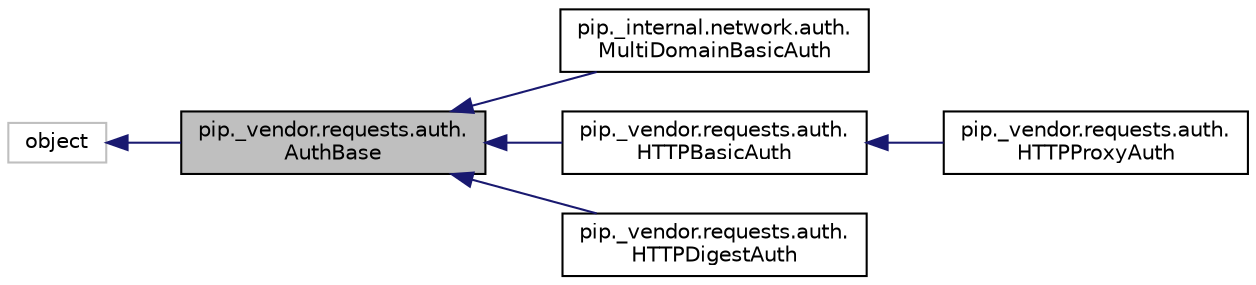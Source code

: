 digraph "pip._vendor.requests.auth.AuthBase"
{
 // LATEX_PDF_SIZE
  edge [fontname="Helvetica",fontsize="10",labelfontname="Helvetica",labelfontsize="10"];
  node [fontname="Helvetica",fontsize="10",shape=record];
  rankdir="LR";
  Node1 [label="pip._vendor.requests.auth.\lAuthBase",height=0.2,width=0.4,color="black", fillcolor="grey75", style="filled", fontcolor="black",tooltip=" "];
  Node2 -> Node1 [dir="back",color="midnightblue",fontsize="10",style="solid",fontname="Helvetica"];
  Node2 [label="object",height=0.2,width=0.4,color="grey75", fillcolor="white", style="filled",tooltip=" "];
  Node1 -> Node3 [dir="back",color="midnightblue",fontsize="10",style="solid",fontname="Helvetica"];
  Node3 [label="pip._internal.network.auth.\lMultiDomainBasicAuth",height=0.2,width=0.4,color="black", fillcolor="white", style="filled",URL="$classpip_1_1__internal_1_1network_1_1auth_1_1MultiDomainBasicAuth.html",tooltip=" "];
  Node1 -> Node4 [dir="back",color="midnightblue",fontsize="10",style="solid",fontname="Helvetica"];
  Node4 [label="pip._vendor.requests.auth.\lHTTPBasicAuth",height=0.2,width=0.4,color="black", fillcolor="white", style="filled",URL="$classpip_1_1__vendor_1_1requests_1_1auth_1_1HTTPBasicAuth.html",tooltip=" "];
  Node4 -> Node5 [dir="back",color="midnightblue",fontsize="10",style="solid",fontname="Helvetica"];
  Node5 [label="pip._vendor.requests.auth.\lHTTPProxyAuth",height=0.2,width=0.4,color="black", fillcolor="white", style="filled",URL="$classpip_1_1__vendor_1_1requests_1_1auth_1_1HTTPProxyAuth.html",tooltip=" "];
  Node1 -> Node6 [dir="back",color="midnightblue",fontsize="10",style="solid",fontname="Helvetica"];
  Node6 [label="pip._vendor.requests.auth.\lHTTPDigestAuth",height=0.2,width=0.4,color="black", fillcolor="white", style="filled",URL="$classpip_1_1__vendor_1_1requests_1_1auth_1_1HTTPDigestAuth.html",tooltip=" "];
}
